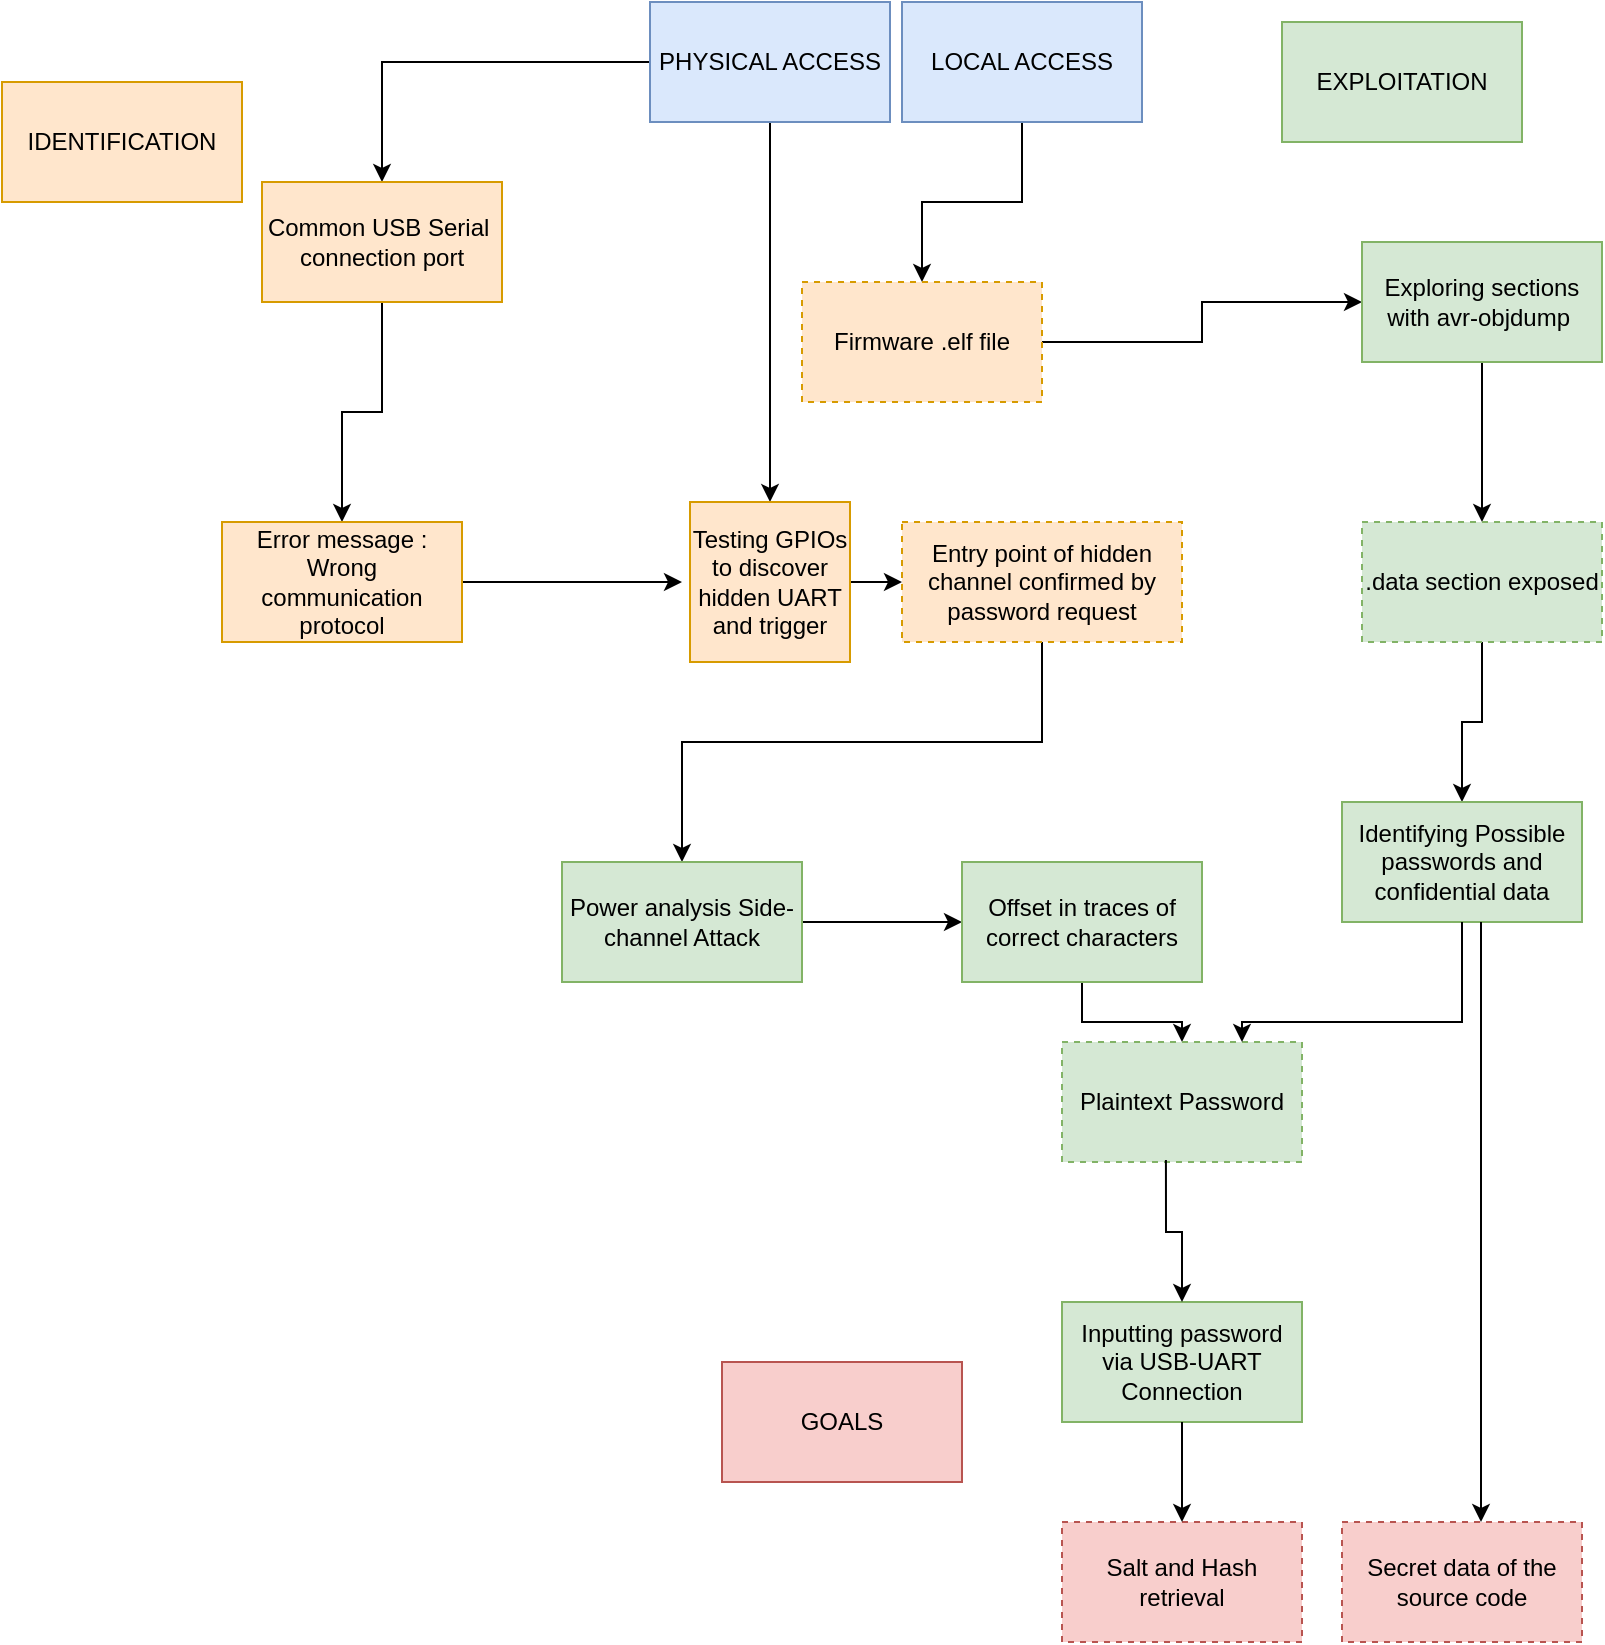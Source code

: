 <mxfile version="28.2.7">
  <diagram id="C5RBs43oDa-KdzZeNtuy" name="Page-1">
    <mxGraphModel dx="1048" dy="623" grid="1" gridSize="10" guides="1" tooltips="1" connect="1" arrows="1" fold="1" page="1" pageScale="1" pageWidth="827" pageHeight="1169" math="0" shadow="0">
      <root>
        <mxCell id="WIyWlLk6GJQsqaUBKTNV-0" />
        <mxCell id="WIyWlLk6GJQsqaUBKTNV-1" parent="WIyWlLk6GJQsqaUBKTNV-0" />
        <mxCell id="vKy-xGcYeQm--zWy1Und-14" style="edgeStyle=orthogonalEdgeStyle;rounded=0;orthogonalLoop=1;jettySize=auto;html=1;entryX=0.5;entryY=0;entryDx=0;entryDy=0;exitX=0;exitY=0.5;exitDx=0;exitDy=0;" parent="WIyWlLk6GJQsqaUBKTNV-1" source="vKy-xGcYeQm--zWy1Und-28" target="vKy-xGcYeQm--zWy1Und-29" edge="1">
          <mxGeometry relative="1" as="geometry">
            <mxPoint x="384" y="78" as="sourcePoint" />
            <mxPoint x="245" y="110" as="targetPoint" />
          </mxGeometry>
        </mxCell>
        <mxCell id="vKy-xGcYeQm--zWy1Und-15" style="edgeStyle=orthogonalEdgeStyle;rounded=0;orthogonalLoop=1;jettySize=auto;html=1;entryX=0.5;entryY=0;entryDx=0;entryDy=0;exitX=0.5;exitY=1;exitDx=0;exitDy=0;" parent="WIyWlLk6GJQsqaUBKTNV-1" source="vKy-xGcYeQm--zWy1Und-28" target="vKy-xGcYeQm--zWy1Und-18" edge="1">
          <mxGeometry relative="1" as="geometry">
            <mxPoint x="432" y="126" as="sourcePoint" />
          </mxGeometry>
        </mxCell>
        <mxCell id="vKy-xGcYeQm--zWy1Und-17" style="edgeStyle=orthogonalEdgeStyle;rounded=0;orthogonalLoop=1;jettySize=auto;html=1;entryX=0;entryY=0.5;entryDx=0;entryDy=0;" parent="WIyWlLk6GJQsqaUBKTNV-1" source="vKy-xGcYeQm--zWy1Und-18" target="vKy-xGcYeQm--zWy1Und-37" edge="1">
          <mxGeometry relative="1" as="geometry">
            <mxPoint x="600" y="300" as="targetPoint" />
          </mxGeometry>
        </mxCell>
        <mxCell id="vKy-xGcYeQm--zWy1Und-18" value="Testing GPIOs to discover hidden UART and trigger" style="whiteSpace=wrap;html=1;aspect=fixed;fillColor=#ffe6cc;strokeColor=#d79b00;" parent="WIyWlLk6GJQsqaUBKTNV-1" vertex="1">
          <mxGeometry x="384" y="260" width="80" height="80" as="geometry" />
        </mxCell>
        <mxCell id="vKy-xGcYeQm--zWy1Und-19" style="edgeStyle=orthogonalEdgeStyle;rounded=0;orthogonalLoop=1;jettySize=auto;html=1;exitX=1;exitY=0.5;exitDx=0;exitDy=0;" parent="WIyWlLk6GJQsqaUBKTNV-1" source="vKy-xGcYeQm--zWy1Und-32" edge="1">
          <mxGeometry relative="1" as="geometry">
            <mxPoint x="380" y="300" as="targetPoint" />
            <Array as="points" />
            <mxPoint x="285" y="300" as="sourcePoint" />
          </mxGeometry>
        </mxCell>
        <mxCell id="vKy-xGcYeQm--zWy1Und-21" style="edgeStyle=orthogonalEdgeStyle;rounded=0;orthogonalLoop=1;jettySize=auto;html=1;exitX=0.5;exitY=1;exitDx=0;exitDy=0;entryX=0.5;entryY=0;entryDx=0;entryDy=0;" parent="WIyWlLk6GJQsqaUBKTNV-1" source="vKy-xGcYeQm--zWy1Und-37" target="vKy-xGcYeQm--zWy1Und-35" edge="1">
          <mxGeometry relative="1" as="geometry">
            <mxPoint x="290" y="310" as="sourcePoint" />
            <mxPoint x="380" y="450" as="targetPoint" />
            <Array as="points">
              <mxPoint x="560" y="380" />
              <mxPoint x="380" y="380" />
            </Array>
          </mxGeometry>
        </mxCell>
        <mxCell id="vKy-xGcYeQm--zWy1Und-24" style="edgeStyle=orthogonalEdgeStyle;rounded=0;orthogonalLoop=1;jettySize=auto;html=1;entryX=0.5;entryY=0;entryDx=0;entryDy=0;exitX=0.5;exitY=1;exitDx=0;exitDy=0;" parent="WIyWlLk6GJQsqaUBKTNV-1" source="vKy-xGcYeQm--zWy1Und-29" target="vKy-xGcYeQm--zWy1Und-32" edge="1">
          <mxGeometry relative="1" as="geometry">
            <mxPoint x="245" y="180" as="sourcePoint" />
            <mxPoint x="240" y="240" as="targetPoint" />
          </mxGeometry>
        </mxCell>
        <mxCell id="vKy-xGcYeQm--zWy1Und-28" value="PHYSICAL ACCESS" style="rounded=0;whiteSpace=wrap;html=1;fillColor=#dae8fc;strokeColor=#6c8ebf;" parent="WIyWlLk6GJQsqaUBKTNV-1" vertex="1">
          <mxGeometry x="364" y="10" width="120" height="60" as="geometry" />
        </mxCell>
        <mxCell id="vKy-xGcYeQm--zWy1Und-29" value="Common USB Serial&amp;nbsp; connection port" style="rounded=0;whiteSpace=wrap;html=1;fillColor=#ffe6cc;strokeColor=#d79b00;" parent="WIyWlLk6GJQsqaUBKTNV-1" vertex="1">
          <mxGeometry x="170" y="100" width="120" height="60" as="geometry" />
        </mxCell>
        <mxCell id="vKy-xGcYeQm--zWy1Und-32" value="Error message : Wrong communication protocol" style="rounded=0;whiteSpace=wrap;html=1;fillColor=#ffe6cc;strokeColor=#d79b00;" parent="WIyWlLk6GJQsqaUBKTNV-1" vertex="1">
          <mxGeometry x="150" y="270" width="120" height="60" as="geometry" />
        </mxCell>
        <mxCell id="vKy-xGcYeQm--zWy1Und-34" value="IDENTIFICATION" style="rounded=0;whiteSpace=wrap;html=1;fillColor=#ffe6cc;strokeColor=#d79b00;" parent="WIyWlLk6GJQsqaUBKTNV-1" vertex="1">
          <mxGeometry x="40" y="50" width="120" height="60" as="geometry" />
        </mxCell>
        <mxCell id="kZTtD5J5sdqrCijHKZE3-14" value="" style="edgeStyle=orthogonalEdgeStyle;rounded=0;orthogonalLoop=1;jettySize=auto;html=1;" parent="WIyWlLk6GJQsqaUBKTNV-1" source="vKy-xGcYeQm--zWy1Und-35" target="kZTtD5J5sdqrCijHKZE3-13" edge="1">
          <mxGeometry relative="1" as="geometry" />
        </mxCell>
        <mxCell id="vKy-xGcYeQm--zWy1Und-35" value="Power analysis Side-channel Attack" style="rounded=0;whiteSpace=wrap;html=1;fillColor=#d5e8d4;strokeColor=#82b366;" parent="WIyWlLk6GJQsqaUBKTNV-1" vertex="1">
          <mxGeometry x="320" y="440" width="120" height="60" as="geometry" />
        </mxCell>
        <mxCell id="vKy-xGcYeQm--zWy1Und-37" value="Entry point of hidden channel confirmed by password request" style="rounded=0;whiteSpace=wrap;html=1;dashed=1;fillColor=#ffe6cc;strokeColor=#d79b00;" parent="WIyWlLk6GJQsqaUBKTNV-1" vertex="1">
          <mxGeometry x="490" y="270" width="140" height="60" as="geometry" />
        </mxCell>
        <mxCell id="vKy-xGcYeQm--zWy1Und-38" value="EXPLOITATION" style="rounded=0;whiteSpace=wrap;html=1;fillColor=#d5e8d4;strokeColor=#82b366;" parent="WIyWlLk6GJQsqaUBKTNV-1" vertex="1">
          <mxGeometry x="680" y="20" width="120" height="60" as="geometry" />
        </mxCell>
        <mxCell id="vKy-xGcYeQm--zWy1Und-39" value="GOALS" style="rounded=0;whiteSpace=wrap;html=1;fillColor=#f8cecc;strokeColor=#b85450;" parent="WIyWlLk6GJQsqaUBKTNV-1" vertex="1">
          <mxGeometry x="400" y="690" width="120" height="60" as="geometry" />
        </mxCell>
        <mxCell id="vKy-xGcYeQm--zWy1Und-40" value="Secret data of the source code" style="rounded=0;whiteSpace=wrap;html=1;dashed=1;fillColor=#f8cecc;strokeColor=#b85450;" parent="WIyWlLk6GJQsqaUBKTNV-1" vertex="1">
          <mxGeometry x="710" y="770" width="120" height="60" as="geometry" />
        </mxCell>
        <mxCell id="kZTtD5J5sdqrCijHKZE3-2" style="edgeStyle=orthogonalEdgeStyle;rounded=0;orthogonalLoop=1;jettySize=auto;html=1;exitX=0.5;exitY=1;exitDx=0;exitDy=0;entryX=0.5;entryY=0;entryDx=0;entryDy=0;" parent="WIyWlLk6GJQsqaUBKTNV-1" source="kZTtD5J5sdqrCijHKZE3-0" target="kZTtD5J5sdqrCijHKZE3-1" edge="1">
          <mxGeometry relative="1" as="geometry" />
        </mxCell>
        <mxCell id="kZTtD5J5sdqrCijHKZE3-0" value="LOCAL ACCESS" style="rounded=0;whiteSpace=wrap;html=1;fillColor=#dae8fc;strokeColor=#6c8ebf;" parent="WIyWlLk6GJQsqaUBKTNV-1" vertex="1">
          <mxGeometry x="490" y="10" width="120" height="60" as="geometry" />
        </mxCell>
        <mxCell id="kZTtD5J5sdqrCijHKZE3-5" value="" style="edgeStyle=orthogonalEdgeStyle;rounded=0;orthogonalLoop=1;jettySize=auto;html=1;" parent="WIyWlLk6GJQsqaUBKTNV-1" source="kZTtD5J5sdqrCijHKZE3-1" target="kZTtD5J5sdqrCijHKZE3-4" edge="1">
          <mxGeometry relative="1" as="geometry" />
        </mxCell>
        <mxCell id="kZTtD5J5sdqrCijHKZE3-1" value="Firmware .elf file" style="rounded=0;whiteSpace=wrap;html=1;dashed=1;fillColor=#ffe6cc;strokeColor=#d79b00;" parent="WIyWlLk6GJQsqaUBKTNV-1" vertex="1">
          <mxGeometry x="440" y="150" width="120" height="60" as="geometry" />
        </mxCell>
        <mxCell id="kZTtD5J5sdqrCijHKZE3-3" value="Salt and Hash retrieval" style="rounded=0;whiteSpace=wrap;html=1;dashed=1;fillColor=#f8cecc;strokeColor=#b85450;" parent="WIyWlLk6GJQsqaUBKTNV-1" vertex="1">
          <mxGeometry x="570" y="770" width="120" height="60" as="geometry" />
        </mxCell>
        <mxCell id="kZTtD5J5sdqrCijHKZE3-7" value="" style="edgeStyle=orthogonalEdgeStyle;rounded=0;orthogonalLoop=1;jettySize=auto;html=1;" parent="WIyWlLk6GJQsqaUBKTNV-1" source="kZTtD5J5sdqrCijHKZE3-4" target="kZTtD5J5sdqrCijHKZE3-6" edge="1">
          <mxGeometry relative="1" as="geometry" />
        </mxCell>
        <mxCell id="kZTtD5J5sdqrCijHKZE3-4" value="Exploring sections with avr-objdump&amp;nbsp;" style="whiteSpace=wrap;html=1;rounded=0;fillColor=#d5e8d4;strokeColor=#82b366;" parent="WIyWlLk6GJQsqaUBKTNV-1" vertex="1">
          <mxGeometry x="720" y="130" width="120" height="60" as="geometry" />
        </mxCell>
        <mxCell id="kZTtD5J5sdqrCijHKZE3-9" value="" style="edgeStyle=orthogonalEdgeStyle;rounded=0;orthogonalLoop=1;jettySize=auto;html=1;" parent="WIyWlLk6GJQsqaUBKTNV-1" source="kZTtD5J5sdqrCijHKZE3-6" target="kZTtD5J5sdqrCijHKZE3-8" edge="1">
          <mxGeometry relative="1" as="geometry" />
        </mxCell>
        <mxCell id="kZTtD5J5sdqrCijHKZE3-6" value=".data section exposed" style="whiteSpace=wrap;html=1;rounded=0;dashed=1;fillColor=#d5e8d4;strokeColor=#82b366;" parent="WIyWlLk6GJQsqaUBKTNV-1" vertex="1">
          <mxGeometry x="720" y="270" width="120" height="60" as="geometry" />
        </mxCell>
        <mxCell id="kZTtD5J5sdqrCijHKZE3-8" value="Identifying Possible passwords and confidential data" style="whiteSpace=wrap;html=1;rounded=0;fillColor=#d5e8d4;strokeColor=#82b366;" parent="WIyWlLk6GJQsqaUBKTNV-1" vertex="1">
          <mxGeometry x="710" y="410" width="120" height="60" as="geometry" />
        </mxCell>
        <mxCell id="kZTtD5J5sdqrCijHKZE3-16" value="" style="edgeStyle=orthogonalEdgeStyle;rounded=0;orthogonalLoop=1;jettySize=auto;html=1;" parent="WIyWlLk6GJQsqaUBKTNV-1" source="kZTtD5J5sdqrCijHKZE3-13" target="kZTtD5J5sdqrCijHKZE3-15" edge="1">
          <mxGeometry relative="1" as="geometry" />
        </mxCell>
        <mxCell id="kZTtD5J5sdqrCijHKZE3-13" value="Offset in traces of correct characters" style="whiteSpace=wrap;html=1;rounded=0;fillColor=#d5e8d4;strokeColor=#82b366;" parent="WIyWlLk6GJQsqaUBKTNV-1" vertex="1">
          <mxGeometry x="520" y="440" width="120" height="60" as="geometry" />
        </mxCell>
        <mxCell id="kZTtD5J5sdqrCijHKZE3-15" value="Plaintext Password" style="whiteSpace=wrap;html=1;rounded=0;dashed=1;fillColor=#d5e8d4;strokeColor=#82b366;" parent="WIyWlLk6GJQsqaUBKTNV-1" vertex="1">
          <mxGeometry x="570" y="530" width="120" height="60" as="geometry" />
        </mxCell>
        <mxCell id="kZTtD5J5sdqrCijHKZE3-17" value="" style="edgeStyle=orthogonalEdgeStyle;rounded=0;orthogonalLoop=1;jettySize=auto;html=1;entryX=0.75;entryY=0;entryDx=0;entryDy=0;exitX=0.5;exitY=1;exitDx=0;exitDy=0;" parent="WIyWlLk6GJQsqaUBKTNV-1" source="kZTtD5J5sdqrCijHKZE3-8" target="kZTtD5J5sdqrCijHKZE3-15" edge="1">
          <mxGeometry relative="1" as="geometry">
            <mxPoint x="750" y="430" as="sourcePoint" />
            <mxPoint x="650" y="490" as="targetPoint" />
            <Array as="points">
              <mxPoint x="770" y="520" />
              <mxPoint x="660" y="520" />
            </Array>
          </mxGeometry>
        </mxCell>
        <mxCell id="kZTtD5J5sdqrCijHKZE3-19" value="Inputting password via USB-UART Connection" style="rounded=0;whiteSpace=wrap;html=1;fillColor=#d5e8d4;strokeColor=#82b366;" parent="WIyWlLk6GJQsqaUBKTNV-1" vertex="1">
          <mxGeometry x="570" y="660" width="120" height="60" as="geometry" />
        </mxCell>
        <mxCell id="kZTtD5J5sdqrCijHKZE3-20" value="" style="edgeStyle=orthogonalEdgeStyle;rounded=0;orthogonalLoop=1;jettySize=auto;html=1;exitX=0.433;exitY=0.983;exitDx=0;exitDy=0;exitPerimeter=0;entryX=0.5;entryY=0;entryDx=0;entryDy=0;" parent="WIyWlLk6GJQsqaUBKTNV-1" source="kZTtD5J5sdqrCijHKZE3-15" target="kZTtD5J5sdqrCijHKZE3-19" edge="1">
          <mxGeometry relative="1" as="geometry">
            <mxPoint x="610" y="620" as="sourcePoint" />
            <mxPoint x="680" y="650" as="targetPoint" />
          </mxGeometry>
        </mxCell>
        <mxCell id="kZTtD5J5sdqrCijHKZE3-22" value="" style="endArrow=classic;html=1;rounded=0;exitX=0.5;exitY=1;exitDx=0;exitDy=0;entryX=0.5;entryY=0;entryDx=0;entryDy=0;" parent="WIyWlLk6GJQsqaUBKTNV-1" edge="1">
          <mxGeometry width="50" height="50" relative="1" as="geometry">
            <mxPoint x="779.5" y="470" as="sourcePoint" />
            <mxPoint x="779.5" y="770" as="targetPoint" />
          </mxGeometry>
        </mxCell>
        <mxCell id="kZTtD5J5sdqrCijHKZE3-23" value="" style="endArrow=classic;html=1;rounded=0;exitX=0.5;exitY=1;exitDx=0;exitDy=0;entryX=0.5;entryY=0;entryDx=0;entryDy=0;" parent="WIyWlLk6GJQsqaUBKTNV-1" source="kZTtD5J5sdqrCijHKZE3-19" target="kZTtD5J5sdqrCijHKZE3-3" edge="1">
          <mxGeometry width="50" height="50" relative="1" as="geometry">
            <mxPoint x="600" y="720" as="sourcePoint" />
            <mxPoint x="650" y="670" as="targetPoint" />
          </mxGeometry>
        </mxCell>
      </root>
    </mxGraphModel>
  </diagram>
</mxfile>
